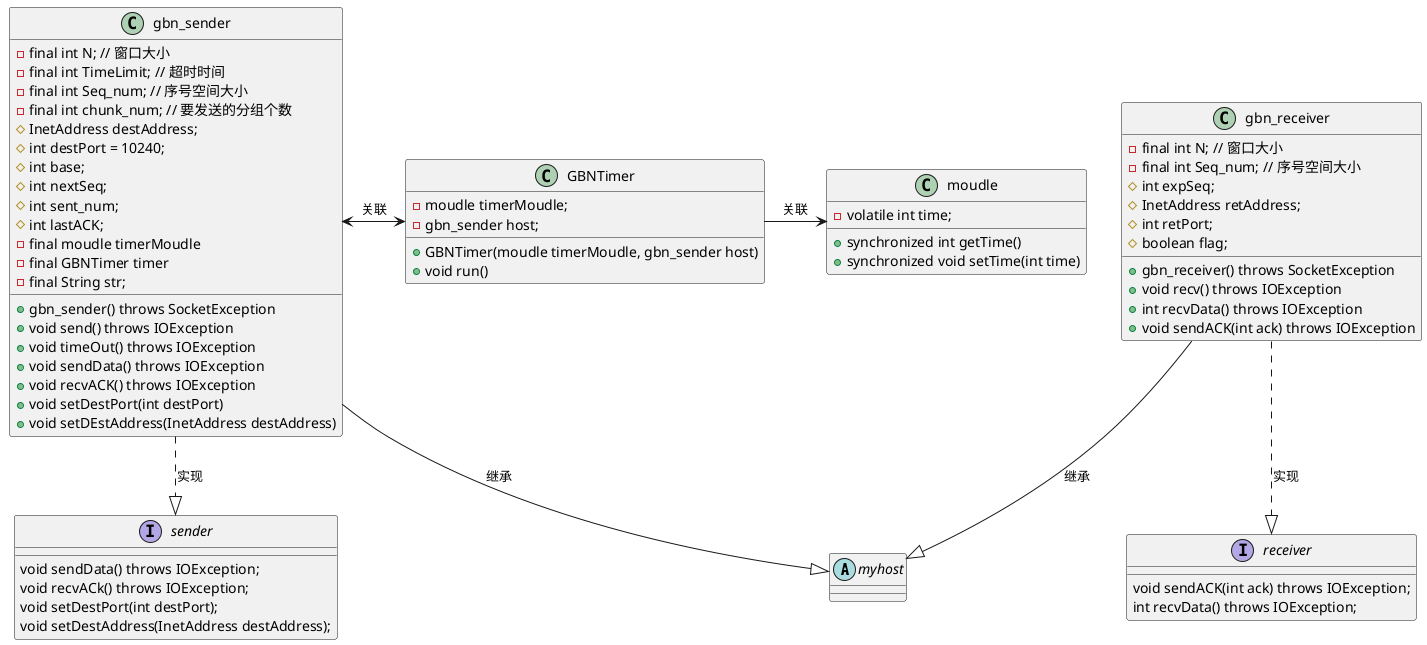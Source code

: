 @startuml
'https://plantuml.com/class-diagram

abstract class myhost
interface receiver{
void sendACK(int ack) throws IOException;
int recvData() throws IOException;
}
interface sender{
void sendData() throws IOException;
void recvACk() throws IOException;
void setDestPort(int destPort);
void setDestAddress(InetAddress destAddress);
}

class gbn_sender {
- final int N; // 窗口大小
- final int TimeLimit; // 超时时间
- final int Seq_num; // 序号空间大小
- final int chunk_num; // 要发送的分组个数
# InetAddress destAddress;
# int destPort = 10240;
# int base;
# int nextSeq;
# int sent_num;
# int lastACK;
- final moudle timerMoudle
- final GBNTimer timer
- final String str;
+ gbn_sender() throws SocketException
+ void send() throws IOException
+ void timeOut() throws IOException
+ void sendData() throws IOException
+ void recvACK() throws IOException
+ void setDestPort(int destPort)
+ void setDEstAddress(InetAddress destAddress)
}

class gbn_receiver{
- final int N; // 窗口大小
- final int Seq_num; // 序号空间大小
# int expSeq;
# InetAddress retAddress;
# int retPort;
# boolean flag;
+ gbn_receiver() throws SocketException
+ void recv() throws IOException
+ int recvData() throws IOException
+ void sendACK(int ack) throws IOException
}

class GBNTimer {
- moudle timerMoudle;
- gbn_sender host;
+ GBNTimer(moudle timerMoudle, gbn_sender host)
+ void run()
}

class moudle{
- volatile int time;
+ synchronized int getTime()
+ synchronized void setTime(int time)
}

gbn_sender --|> myhost :继承
gbn_sender ..|> sender :实现
gbn_receiver --|> myhost :继承
gbn_receiver ..|> receiver :实现
gbn_sender <-> GBNTimer : 关联
GBNTimer->moudle: 关联

@enduml